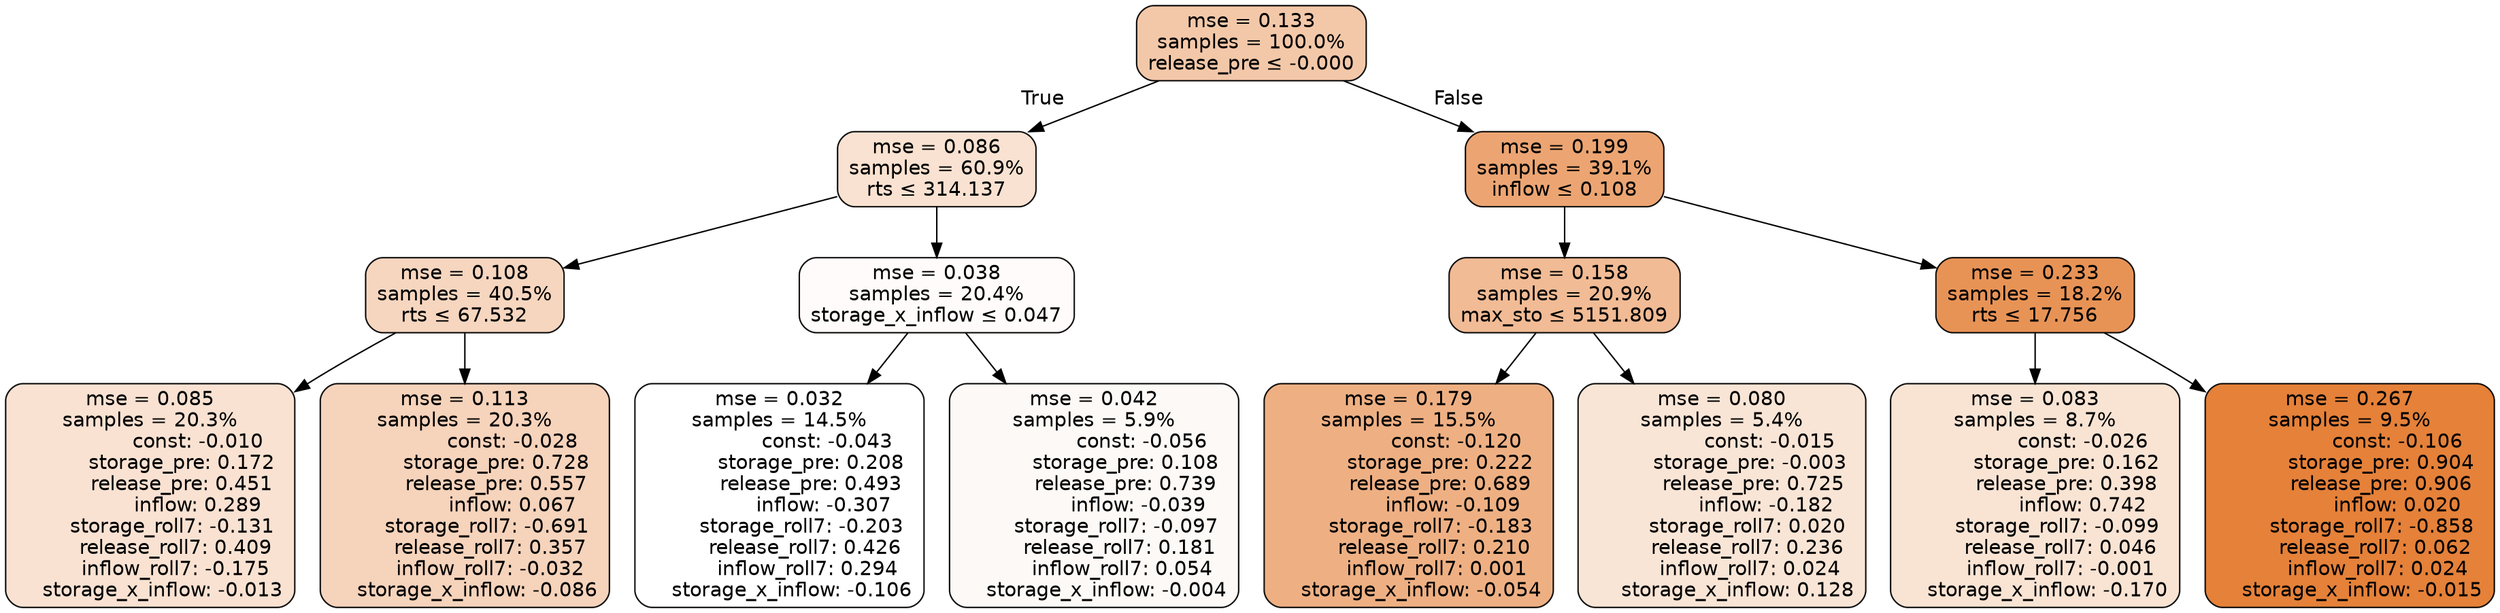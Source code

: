 digraph tree {
bgcolor="transparent"
node [shape=rectangle, style="filled, rounded", color="black", fontname=helvetica] ;
edge [fontname=helvetica] ;
	"0" [label="mse = 0.133
samples = 100.0%
release_pre &le; -0.000", fillcolor="#f3c8a9"]
	"1" [label="mse = 0.086
samples = 60.9%
rts &le; 314.137", fillcolor="#f9e2d1"]
	"2" [label="mse = 0.108
samples = 40.5%
rts &le; 67.532", fillcolor="#f6d6bf"]
	"3" [label="mse = 0.085
samples = 20.3%
               const: -0.010
          storage_pre: 0.172
          release_pre: 0.451
               inflow: 0.289
       storage_roll7: -0.131
        release_roll7: 0.409
        inflow_roll7: -0.175
    storage_x_inflow: -0.013", fillcolor="#f9e2d2"]
	"4" [label="mse = 0.113
samples = 20.3%
               const: -0.028
          storage_pre: 0.728
          release_pre: 0.557
               inflow: 0.067
       storage_roll7: -0.691
        release_roll7: 0.357
        inflow_roll7: -0.032
    storage_x_inflow: -0.086", fillcolor="#f6d3bb"]
	"5" [label="mse = 0.038
samples = 20.4%
storage_x_inflow &le; 0.047", fillcolor="#fefbfa"]
	"6" [label="mse = 0.032
samples = 14.5%
               const: -0.043
          storage_pre: 0.208
          release_pre: 0.493
              inflow: -0.307
       storage_roll7: -0.203
        release_roll7: 0.426
         inflow_roll7: 0.294
    storage_x_inflow: -0.106", fillcolor="#ffffff"]
	"7" [label="mse = 0.042
samples = 5.9%
               const: -0.056
          storage_pre: 0.108
          release_pre: 0.739
              inflow: -0.039
       storage_roll7: -0.097
        release_roll7: 0.181
         inflow_roll7: 0.054
    storage_x_inflow: -0.004", fillcolor="#fdf9f6"]
	"8" [label="mse = 0.199
samples = 39.1%
inflow &le; 0.108", fillcolor="#eca572"]
	"9" [label="mse = 0.158
samples = 20.9%
max_sto &le; 5151.809", fillcolor="#f1bb95"]
	"10" [label="mse = 0.179
samples = 15.5%
               const: -0.120
          storage_pre: 0.222
          release_pre: 0.689
              inflow: -0.109
       storage_roll7: -0.183
        release_roll7: 0.210
         inflow_roll7: 0.001
    storage_x_inflow: -0.054", fillcolor="#eeb083"]
	"11" [label="mse = 0.080
samples = 5.4%
               const: -0.015
         storage_pre: -0.003
          release_pre: 0.725
              inflow: -0.182
        storage_roll7: 0.020
        release_roll7: 0.236
         inflow_roll7: 0.024
     storage_x_inflow: 0.128", fillcolor="#f9e5d6"]
	"12" [label="mse = 0.233
samples = 18.2%
rts &le; 17.756", fillcolor="#e89356"]
	"13" [label="mse = 0.083
samples = 8.7%
               const: -0.026
          storage_pre: 0.162
          release_pre: 0.398
               inflow: 0.742
       storage_roll7: -0.099
        release_roll7: 0.046
        inflow_roll7: -0.001
    storage_x_inflow: -0.170", fillcolor="#f9e4d4"]
	"14" [label="mse = 0.267
samples = 9.5%
               const: -0.106
          storage_pre: 0.904
          release_pre: 0.906
               inflow: 0.020
       storage_roll7: -0.858
        release_roll7: 0.062
         inflow_roll7: 0.024
    storage_x_inflow: -0.015", fillcolor="#e58139"]

	"0" -> "1" [labeldistance=2.5, labelangle=45, headlabel="True"]
	"1" -> "2"
	"2" -> "3"
	"2" -> "4"
	"1" -> "5"
	"5" -> "6"
	"5" -> "7"
	"0" -> "8" [labeldistance=2.5, labelangle=-45, headlabel="False"]
	"8" -> "9"
	"9" -> "10"
	"9" -> "11"
	"8" -> "12"
	"12" -> "13"
	"12" -> "14"
}